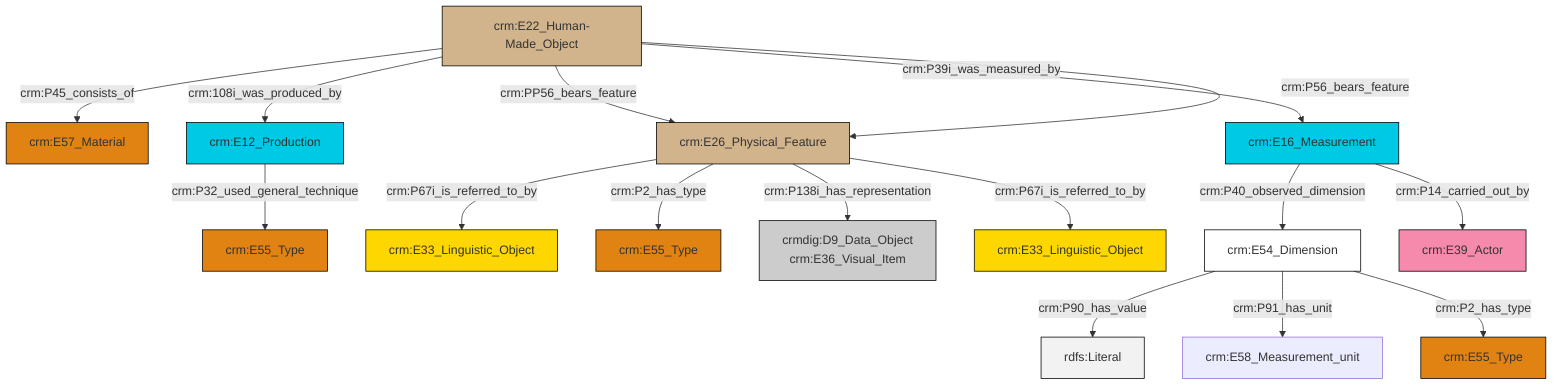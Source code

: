 graph TD
classDef Literal fill:#f2f2f2,stroke:#000000;
classDef CRM_Entity fill:#FFFFFF,stroke:#000000;
classDef Temporal_Entity fill:#00C9E6, stroke:#000000;
classDef Type fill:#E18312, stroke:#000000;
classDef Time-Span fill:#2C9C91, stroke:#000000;
classDef Appellation fill:#FFEB7F, stroke:#000000;
classDef Place fill:#008836, stroke:#000000;
classDef Persistent_Item fill:#B266B2, stroke:#000000;
classDef Conceptual_Object fill:#FFD700, stroke:#000000;
classDef Physical_Thing fill:#D2B48C, stroke:#000000;
classDef Actor fill:#f58aad, stroke:#000000;
classDef PC_Classes fill:#4ce600, stroke:#000000;
classDef Multi fill:#cccccc,stroke:#000000;

0["crm:E26_Physical_Feature"]:::Physical_Thing -->|crm:P67i_is_referred_to_by| 1["crm:E33_Linguistic_Object"]:::Conceptual_Object
10["crm:E22_Human-Made_Object"]:::Physical_Thing -->|crm:P45_consists_of| 11["crm:E57_Material"]:::Type
4["crm:E16_Measurement"]:::Temporal_Entity -->|crm:P40_observed_dimension| 12["crm:E54_Dimension"]:::CRM_Entity
10["crm:E22_Human-Made_Object"]:::Physical_Thing -->|crm:108i_was_produced_by| 14["crm:E12_Production"]:::Temporal_Entity
0["crm:E26_Physical_Feature"]:::Physical_Thing -->|crm:P2_has_type| 6["crm:E55_Type"]:::Type
10["crm:E22_Human-Made_Object"]:::Physical_Thing -->|crm:PP56_bears_feature| 0["crm:E26_Physical_Feature"]:::Physical_Thing
14["crm:E12_Production"]:::Temporal_Entity -->|crm:P32_used_general_technique| 16["crm:E55_Type"]:::Type
0["crm:E26_Physical_Feature"]:::Physical_Thing -->|crm:P138i_has_representation| 8["crmdig:D9_Data_Object<br>crm:E36_Visual_Item"]:::Multi
12["crm:E54_Dimension"]:::CRM_Entity -->|crm:P90_has_value| 20[rdfs:Literal]:::Literal
12["crm:E54_Dimension"]:::CRM_Entity -->|crm:P91_has_unit| 21["crm:E58_Measurement_unit"]:::Default
10["crm:E22_Human-Made_Object"]:::Physical_Thing -->|crm:P39i_was_measured_by| 4["crm:E16_Measurement"]:::Temporal_Entity
0["crm:E26_Physical_Feature"]:::Physical_Thing -->|crm:P67i_is_referred_to_by| 23["crm:E33_Linguistic_Object"]:::Conceptual_Object
12["crm:E54_Dimension"]:::CRM_Entity -->|crm:P2_has_type| 2["crm:E55_Type"]:::Type
10["crm:E22_Human-Made_Object"]:::Physical_Thing -->|crm:P56_bears_feature| 0["crm:E26_Physical_Feature"]:::Physical_Thing
4["crm:E16_Measurement"]:::Temporal_Entity -->|crm:P14_carried_out_by| 17["crm:E39_Actor"]:::Actor